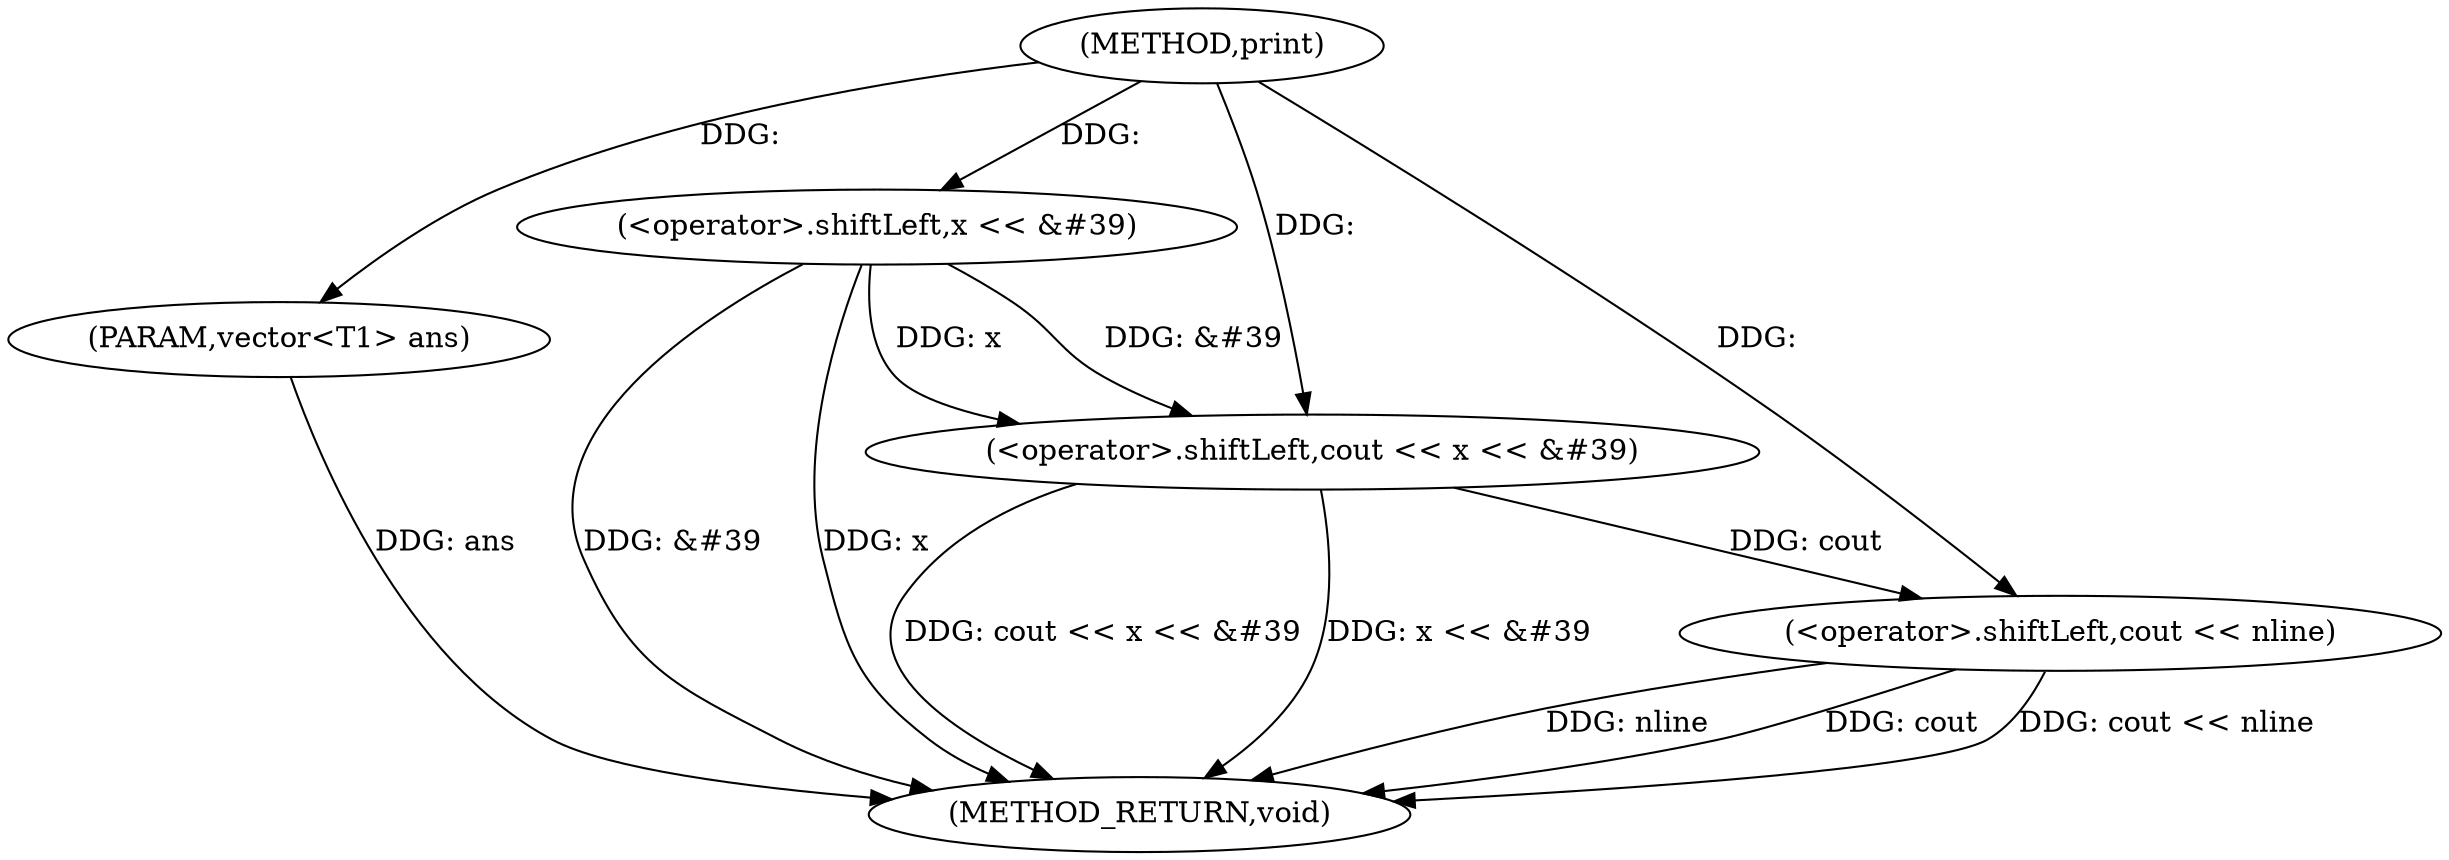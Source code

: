 digraph "print" {  
"1000273" [label = "(METHOD,print)" ]
"1000288" [label = "(METHOD_RETURN,void)" ]
"1000274" [label = "(PARAM,vector<T1> ans)" ]
"1000277" [label = "(<operator>.shiftLeft,cout << x << &#39)" ]
"1000285" [label = "(<operator>.shiftLeft,cout << nline)" ]
"1000279" [label = "(<operator>.shiftLeft,x << &#39)" ]
  "1000274" -> "1000288"  [ label = "DDG: ans"] 
  "1000279" -> "1000288"  [ label = "DDG: &#39"] 
  "1000277" -> "1000288"  [ label = "DDG: x << &#39"] 
  "1000277" -> "1000288"  [ label = "DDG: cout << x << &#39"] 
  "1000285" -> "1000288"  [ label = "DDG: cout"] 
  "1000285" -> "1000288"  [ label = "DDG: cout << nline"] 
  "1000285" -> "1000288"  [ label = "DDG: nline"] 
  "1000279" -> "1000288"  [ label = "DDG: x"] 
  "1000273" -> "1000274"  [ label = "DDG: "] 
  "1000273" -> "1000277"  [ label = "DDG: "] 
  "1000279" -> "1000277"  [ label = "DDG: &#39"] 
  "1000279" -> "1000277"  [ label = "DDG: x"] 
  "1000277" -> "1000285"  [ label = "DDG: cout"] 
  "1000273" -> "1000285"  [ label = "DDG: "] 
  "1000273" -> "1000279"  [ label = "DDG: "] 
}
